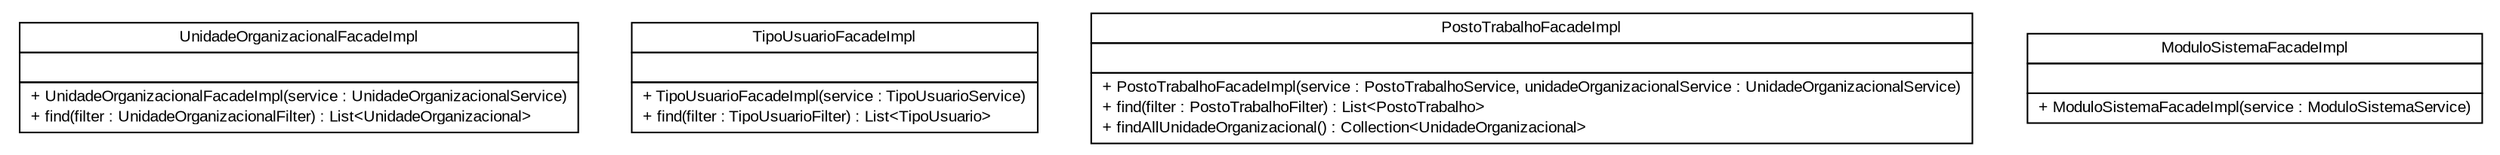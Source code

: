 #!/usr/local/bin/dot
#
# Class diagram 
# Generated by UMLGraph version R5_6 (http://www.umlgraph.org/)
#

digraph G {
	edge [fontname="arial",fontsize=10,labelfontname="arial",labelfontsize=10];
	node [fontname="arial",fontsize=10,shape=plaintext];
	nodesep=0.25;
	ranksep=0.5;
	// br.gov.to.sefaz.seg.business.gestao.facade.impl.UnidadeOrganizacionalFacadeImpl
	c1191 [label=<<table title="br.gov.to.sefaz.seg.business.gestao.facade.impl.UnidadeOrganizacionalFacadeImpl" border="0" cellborder="1" cellspacing="0" cellpadding="2" port="p" href="./UnidadeOrganizacionalFacadeImpl.html">
		<tr><td><table border="0" cellspacing="0" cellpadding="1">
<tr><td align="center" balign="center"> UnidadeOrganizacionalFacadeImpl </td></tr>
		</table></td></tr>
		<tr><td><table border="0" cellspacing="0" cellpadding="1">
<tr><td align="left" balign="left">  </td></tr>
		</table></td></tr>
		<tr><td><table border="0" cellspacing="0" cellpadding="1">
<tr><td align="left" balign="left"> + UnidadeOrganizacionalFacadeImpl(service : UnidadeOrganizacionalService) </td></tr>
<tr><td align="left" balign="left"> + find(filter : UnidadeOrganizacionalFilter) : List&lt;UnidadeOrganizacional&gt; </td></tr>
		</table></td></tr>
		</table>>, URL="./UnidadeOrganizacionalFacadeImpl.html", fontname="arial", fontcolor="black", fontsize=10.0];
	// br.gov.to.sefaz.seg.business.gestao.facade.impl.TipoUsuarioFacadeImpl
	c1192 [label=<<table title="br.gov.to.sefaz.seg.business.gestao.facade.impl.TipoUsuarioFacadeImpl" border="0" cellborder="1" cellspacing="0" cellpadding="2" port="p" href="./TipoUsuarioFacadeImpl.html">
		<tr><td><table border="0" cellspacing="0" cellpadding="1">
<tr><td align="center" balign="center"> TipoUsuarioFacadeImpl </td></tr>
		</table></td></tr>
		<tr><td><table border="0" cellspacing="0" cellpadding="1">
<tr><td align="left" balign="left">  </td></tr>
		</table></td></tr>
		<tr><td><table border="0" cellspacing="0" cellpadding="1">
<tr><td align="left" balign="left"> + TipoUsuarioFacadeImpl(service : TipoUsuarioService) </td></tr>
<tr><td align="left" balign="left"> + find(filter : TipoUsuarioFilter) : List&lt;TipoUsuario&gt; </td></tr>
		</table></td></tr>
		</table>>, URL="./TipoUsuarioFacadeImpl.html", fontname="arial", fontcolor="black", fontsize=10.0];
	// br.gov.to.sefaz.seg.business.gestao.facade.impl.PostoTrabalhoFacadeImpl
	c1193 [label=<<table title="br.gov.to.sefaz.seg.business.gestao.facade.impl.PostoTrabalhoFacadeImpl" border="0" cellborder="1" cellspacing="0" cellpadding="2" port="p" href="./PostoTrabalhoFacadeImpl.html">
		<tr><td><table border="0" cellspacing="0" cellpadding="1">
<tr><td align="center" balign="center"> PostoTrabalhoFacadeImpl </td></tr>
		</table></td></tr>
		<tr><td><table border="0" cellspacing="0" cellpadding="1">
<tr><td align="left" balign="left">  </td></tr>
		</table></td></tr>
		<tr><td><table border="0" cellspacing="0" cellpadding="1">
<tr><td align="left" balign="left"> + PostoTrabalhoFacadeImpl(service : PostoTrabalhoService, unidadeOrganizacionalService : UnidadeOrganizacionalService) </td></tr>
<tr><td align="left" balign="left"> + find(filter : PostoTrabalhoFilter) : List&lt;PostoTrabalho&gt; </td></tr>
<tr><td align="left" balign="left"> + findAllUnidadeOrganizacional() : Collection&lt;UnidadeOrganizacional&gt; </td></tr>
		</table></td></tr>
		</table>>, URL="./PostoTrabalhoFacadeImpl.html", fontname="arial", fontcolor="black", fontsize=10.0];
	// br.gov.to.sefaz.seg.business.gestao.facade.impl.ModuloSistemaFacadeImpl
	c1194 [label=<<table title="br.gov.to.sefaz.seg.business.gestao.facade.impl.ModuloSistemaFacadeImpl" border="0" cellborder="1" cellspacing="0" cellpadding="2" port="p" href="./ModuloSistemaFacadeImpl.html">
		<tr><td><table border="0" cellspacing="0" cellpadding="1">
<tr><td align="center" balign="center"> ModuloSistemaFacadeImpl </td></tr>
		</table></td></tr>
		<tr><td><table border="0" cellspacing="0" cellpadding="1">
<tr><td align="left" balign="left">  </td></tr>
		</table></td></tr>
		<tr><td><table border="0" cellspacing="0" cellpadding="1">
<tr><td align="left" balign="left"> + ModuloSistemaFacadeImpl(service : ModuloSistemaService) </td></tr>
		</table></td></tr>
		</table>>, URL="./ModuloSistemaFacadeImpl.html", fontname="arial", fontcolor="black", fontsize=10.0];
}

